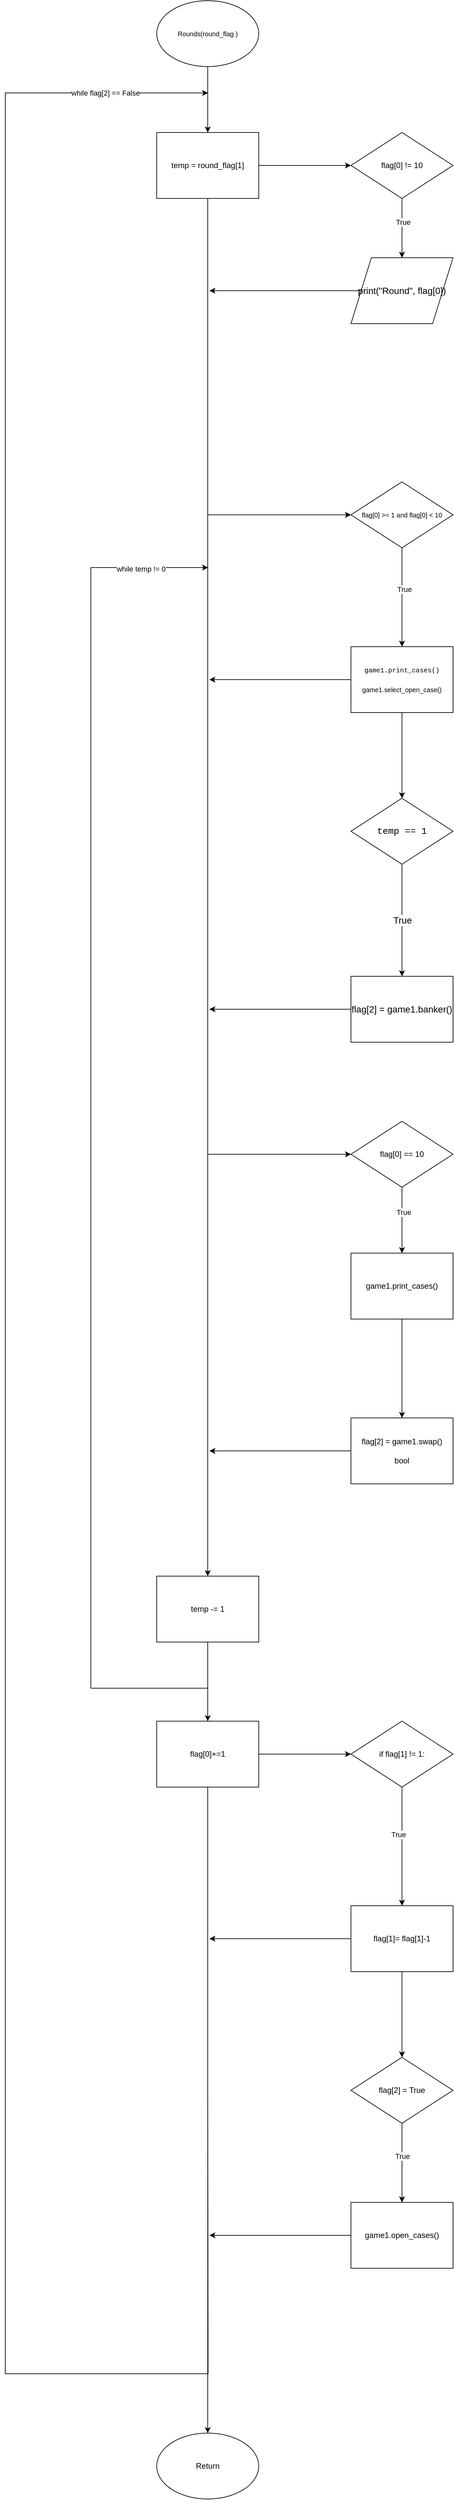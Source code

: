 <mxfile version="13.0.3" type="device" pages="2"><diagram id="3jxoy6iS4dwvD2irQZzM" name="Page-1"><mxGraphModel dx="2035" dy="4000" grid="1" gridSize="10" guides="1" tooltips="1" connect="1" arrows="1" fold="1" page="1" pageScale="1" pageWidth="850" pageHeight="1100" math="0" shadow="0"><root><mxCell id="0"/><mxCell id="1" parent="0"/><mxCell id="CICALkMFuTVagq9ihh2Z-42" style="edgeStyle=orthogonalEdgeStyle;rounded=0;orthogonalLoop=1;jettySize=auto;html=1;" parent="1" source="CICALkMFuTVagq9ihh2Z-16" target="CICALkMFuTVagq9ihh2Z-17" edge="1"><mxGeometry relative="1" as="geometry"/></mxCell><mxCell id="CICALkMFuTVagq9ihh2Z-16" value="&lt;span style=&quot;font-size: 10px&quot;&gt;Rounds(round_flag )&lt;/span&gt;" style="ellipse;whiteSpace=wrap;html=1;" parent="1" vertex="1"><mxGeometry x="-560" y="-850" width="155" height="100" as="geometry"/></mxCell><mxCell id="CICALkMFuTVagq9ihh2Z-21" style="edgeStyle=orthogonalEdgeStyle;rounded=0;orthogonalLoop=1;jettySize=auto;html=1;" parent="1" source="CICALkMFuTVagq9ihh2Z-17" target="CICALkMFuTVagq9ihh2Z-18" edge="1"><mxGeometry relative="1" as="geometry"/></mxCell><mxCell id="CICALkMFuTVagq9ihh2Z-28" style="edgeStyle=orthogonalEdgeStyle;rounded=0;orthogonalLoop=1;jettySize=auto;html=1;entryX=0;entryY=0.5;entryDx=0;entryDy=0;" parent="1" source="CICALkMFuTVagq9ihh2Z-17" target="CICALkMFuTVagq9ihh2Z-26" edge="1"><mxGeometry relative="1" as="geometry"><Array as="points"><mxPoint x="-482" y="-70"/></Array></mxGeometry></mxCell><mxCell id="cy9VQsBKVFYqEKa6TSPm-6" style="edgeStyle=orthogonalEdgeStyle;rounded=0;orthogonalLoop=1;jettySize=auto;html=1;entryX=0;entryY=0.5;entryDx=0;entryDy=0;" edge="1" parent="1" source="CICALkMFuTVagq9ihh2Z-17" target="cy9VQsBKVFYqEKa6TSPm-5"><mxGeometry relative="1" as="geometry"><mxPoint x="-480" y="900" as="targetPoint"/><Array as="points"><mxPoint x="-482" y="900"/></Array></mxGeometry></mxCell><mxCell id="cy9VQsBKVFYqEKa6TSPm-17" style="edgeStyle=orthogonalEdgeStyle;rounded=0;orthogonalLoop=1;jettySize=auto;html=1;entryX=0.5;entryY=0;entryDx=0;entryDy=0;" edge="1" parent="1" source="CICALkMFuTVagq9ihh2Z-17" target="cy9VQsBKVFYqEKa6TSPm-26"><mxGeometry relative="1" as="geometry"><mxPoint x="-482" y="1510" as="targetPoint"/><Array as="points"><mxPoint x="-483" y="1500"/></Array></mxGeometry></mxCell><mxCell id="CICALkMFuTVagq9ihh2Z-17" value="temp = round_flag[1]" style="rounded=0;whiteSpace=wrap;html=1;" parent="1" vertex="1"><mxGeometry x="-560" y="-650" width="155" height="100" as="geometry"/></mxCell><mxCell id="CICALkMFuTVagq9ihh2Z-20" style="edgeStyle=orthogonalEdgeStyle;rounded=0;orthogonalLoop=1;jettySize=auto;html=1;" parent="1" source="CICALkMFuTVagq9ihh2Z-18" target="CICALkMFuTVagq9ihh2Z-19" edge="1"><mxGeometry relative="1" as="geometry"/></mxCell><mxCell id="CICALkMFuTVagq9ihh2Z-29" value="True" style="edgeLabel;html=1;align=center;verticalAlign=middle;resizable=0;points=[];" parent="CICALkMFuTVagq9ihh2Z-20" vertex="1" connectable="0"><mxGeometry x="-0.2" y="1" relative="1" as="geometry"><mxPoint as="offset"/></mxGeometry></mxCell><mxCell id="CICALkMFuTVagq9ihh2Z-18" value="flag[0] != 10" style="rhombus;whiteSpace=wrap;html=1;flipV=1;" parent="1" vertex="1"><mxGeometry x="-265" y="-650" width="155" height="100" as="geometry"/></mxCell><mxCell id="CICALkMFuTVagq9ihh2Z-40" style="edgeStyle=orthogonalEdgeStyle;rounded=0;orthogonalLoop=1;jettySize=auto;html=1;" parent="1" source="CICALkMFuTVagq9ihh2Z-19" edge="1"><mxGeometry relative="1" as="geometry"><mxPoint x="-480" y="-410" as="targetPoint"/></mxGeometry></mxCell><mxCell id="CICALkMFuTVagq9ihh2Z-19" value="&lt;div style=&quot;font-size: 14px ; line-height: 21px&quot;&gt;print(&quot;Round&quot;, flag[0])&lt;/div&gt;" style="shape=parallelogram;perimeter=parallelogramPerimeter;whiteSpace=wrap;html=1;" parent="1" vertex="1"><mxGeometry x="-265" y="-460" width="155" height="100" as="geometry"/></mxCell><mxCell id="CICALkMFuTVagq9ihh2Z-34" style="edgeStyle=orthogonalEdgeStyle;rounded=0;orthogonalLoop=1;jettySize=auto;html=1;exitX=0.5;exitY=1;exitDx=0;exitDy=0;" parent="1" source="CICALkMFuTVagq9ihh2Z-26" target="CICALkMFuTVagq9ihh2Z-32" edge="1"><mxGeometry relative="1" as="geometry"/></mxCell><mxCell id="cy9VQsBKVFYqEKa6TSPm-4" value="True" style="edgeLabel;html=1;align=center;verticalAlign=middle;resizable=0;points=[];" vertex="1" connectable="0" parent="CICALkMFuTVagq9ihh2Z-34"><mxGeometry x="-0.16" y="3" relative="1" as="geometry"><mxPoint as="offset"/></mxGeometry></mxCell><mxCell id="CICALkMFuTVagq9ihh2Z-26" value="&lt;div style=&quot;line-height: 21px&quot;&gt;&lt;font style=&quot;font-size: 10px&quot;&gt;flag[0] &amp;gt;= 1 and flag[0] &amp;lt; 10&lt;/font&gt;&lt;/div&gt;" style="rhombus;whiteSpace=wrap;html=1;" parent="1" vertex="1"><mxGeometry x="-265" y="-120" width="155" height="100" as="geometry"/></mxCell><mxCell id="CICALkMFuTVagq9ihh2Z-41" value="&lt;font style=&quot;font-size: 14px&quot;&gt;True&lt;/font&gt;" style="edgeStyle=orthogonalEdgeStyle;rounded=0;orthogonalLoop=1;jettySize=auto;html=1;" parent="1" source="CICALkMFuTVagq9ihh2Z-31" target="CICALkMFuTVagq9ihh2Z-33" edge="1"><mxGeometry relative="1" as="geometry"/></mxCell><mxCell id="CICALkMFuTVagq9ihh2Z-31" value="&lt;div style=&quot;font-family: &amp;#34;menlo&amp;#34; , &amp;#34;monaco&amp;#34; , &amp;#34;courier new&amp;#34; , monospace ; font-size: 14px ; line-height: 21px&quot;&gt;temp == &lt;span&gt;1&lt;/span&gt;&lt;/div&gt;" style="rhombus;whiteSpace=wrap;html=1;aspect=fixed;flipV=1;" parent="1" vertex="1"><mxGeometry x="-265" y="360" width="155" height="100" as="geometry"/></mxCell><mxCell id="CICALkMFuTVagq9ihh2Z-43" style="edgeStyle=orthogonalEdgeStyle;rounded=0;orthogonalLoop=1;jettySize=auto;html=1;entryX=0.5;entryY=0;entryDx=0;entryDy=0;" parent="1" source="CICALkMFuTVagq9ihh2Z-32" target="CICALkMFuTVagq9ihh2Z-31" edge="1"><mxGeometry relative="1" as="geometry"/></mxCell><mxCell id="cy9VQsBKVFYqEKa6TSPm-10" style="edgeStyle=orthogonalEdgeStyle;rounded=0;orthogonalLoop=1;jettySize=auto;html=1;" edge="1" parent="1" source="CICALkMFuTVagq9ihh2Z-32"><mxGeometry relative="1" as="geometry"><mxPoint x="-480" y="180" as="targetPoint"/></mxGeometry></mxCell><mxCell id="CICALkMFuTVagq9ihh2Z-32" value="&lt;div style=&quot;font-family: &amp;#34;menlo&amp;#34; , &amp;#34;monaco&amp;#34; , &amp;#34;courier new&amp;#34; , monospace&quot;&gt;&lt;font style=&quot;font-size: 10px&quot;&gt;game1.print_cases()&lt;/font&gt;&lt;/div&gt;&lt;div style=&quot;font-family: &amp;#34;menlo&amp;#34; , &amp;#34;monaco&amp;#34; , &amp;#34;courier new&amp;#34; , monospace&quot;&gt;&lt;font style=&quot;font-size: 12px&quot;&gt;&lt;br&gt;&lt;/font&gt;&lt;/div&gt;&lt;div&gt;&lt;font style=&quot;font-size: 10px&quot;&gt;game1.select_open_case()&lt;/font&gt;&lt;/div&gt;" style="rounded=0;whiteSpace=wrap;html=1;aspect=fixed;direction=west;" parent="1" vertex="1"><mxGeometry x="-265" y="130" width="155" height="100" as="geometry"/></mxCell><mxCell id="cy9VQsBKVFYqEKa6TSPm-7" style="edgeStyle=orthogonalEdgeStyle;rounded=0;orthogonalLoop=1;jettySize=auto;html=1;" edge="1" parent="1" source="CICALkMFuTVagq9ihh2Z-33"><mxGeometry relative="1" as="geometry"><mxPoint x="-480" y="680" as="targetPoint"/></mxGeometry></mxCell><mxCell id="CICALkMFuTVagq9ihh2Z-33" value="&lt;div style=&quot;font-size: 14px ; line-height: 21px&quot;&gt;flag[2] = game1.banker()&lt;/div&gt;" style="rounded=0;whiteSpace=wrap;html=1;aspect=fixed;" parent="1" vertex="1"><mxGeometry x="-265" y="630" width="155" height="100" as="geometry"/></mxCell><mxCell id="cy9VQsBKVFYqEKa6TSPm-14" style="edgeStyle=orthogonalEdgeStyle;rounded=0;orthogonalLoop=1;jettySize=auto;html=1;entryX=0.5;entryY=0;entryDx=0;entryDy=0;" edge="1" parent="1" source="cy9VQsBKVFYqEKa6TSPm-5" target="cy9VQsBKVFYqEKa6TSPm-11"><mxGeometry relative="1" as="geometry"/></mxCell><mxCell id="cy9VQsBKVFYqEKa6TSPm-27" value="True" style="edgeLabel;html=1;align=center;verticalAlign=middle;resizable=0;points=[];" vertex="1" connectable="0" parent="cy9VQsBKVFYqEKa6TSPm-14"><mxGeometry x="-0.252" y="2" relative="1" as="geometry"><mxPoint as="offset"/></mxGeometry></mxCell><mxCell id="cy9VQsBKVFYqEKa6TSPm-5" value="flag[0] == 10" style="rhombus;whiteSpace=wrap;html=1;" vertex="1" parent="1"><mxGeometry x="-265" y="850" width="155" height="100" as="geometry"/></mxCell><mxCell id="cy9VQsBKVFYqEKa6TSPm-13" value="" style="edgeStyle=orthogonalEdgeStyle;rounded=0;orthogonalLoop=1;jettySize=auto;html=1;" edge="1" parent="1" source="cy9VQsBKVFYqEKa6TSPm-11" target="cy9VQsBKVFYqEKa6TSPm-12"><mxGeometry relative="1" as="geometry"/></mxCell><mxCell id="cy9VQsBKVFYqEKa6TSPm-11" value="game1.print_cases()" style="rounded=0;whiteSpace=wrap;html=1;" vertex="1" parent="1"><mxGeometry x="-265" y="1050" width="155" height="100" as="geometry"/></mxCell><mxCell id="cy9VQsBKVFYqEKa6TSPm-25" style="edgeStyle=orthogonalEdgeStyle;rounded=0;orthogonalLoop=1;jettySize=auto;html=1;" edge="1" parent="1" source="cy9VQsBKVFYqEKa6TSPm-12"><mxGeometry relative="1" as="geometry"><mxPoint x="-480" y="1350" as="targetPoint"/></mxGeometry></mxCell><mxCell id="cy9VQsBKVFYqEKa6TSPm-12" value="flag[2] = game1.swap()&lt;br&gt;&lt;br&gt;bool" style="rounded=0;whiteSpace=wrap;html=1;" vertex="1" parent="1"><mxGeometry x="-265" y="1300" width="155" height="100" as="geometry"/></mxCell><mxCell id="cy9VQsBKVFYqEKa6TSPm-29" value="" style="edgeStyle=orthogonalEdgeStyle;rounded=0;orthogonalLoop=1;jettySize=auto;html=1;" edge="1" parent="1" source="cy9VQsBKVFYqEKa6TSPm-26" target="cy9VQsBKVFYqEKa6TSPm-28"><mxGeometry relative="1" as="geometry"/></mxCell><mxCell id="cy9VQsBKVFYqEKa6TSPm-59" style="edgeStyle=orthogonalEdgeStyle;rounded=0;orthogonalLoop=1;jettySize=auto;html=1;exitX=0.5;exitY=1;exitDx=0;exitDy=0;" edge="1" parent="1" source="cy9VQsBKVFYqEKa6TSPm-26"><mxGeometry relative="1" as="geometry"><mxPoint x="-482" y="10" as="targetPoint"/><Array as="points"><mxPoint x="-482" y="1710"/><mxPoint x="-660" y="1710"/><mxPoint x="-660" y="10"/></Array></mxGeometry></mxCell><mxCell id="cy9VQsBKVFYqEKa6TSPm-63" value="while temp != 0" style="edgeLabel;html=1;align=center;verticalAlign=middle;resizable=0;points=[];" vertex="1" connectable="0" parent="cy9VQsBKVFYqEKa6TSPm-59"><mxGeometry x="0.904" y="-2" relative="1" as="geometry"><mxPoint as="offset"/></mxGeometry></mxCell><mxCell id="cy9VQsBKVFYqEKa6TSPm-26" value="temp -= 1" style="rounded=0;whiteSpace=wrap;html=1;" vertex="1" parent="1"><mxGeometry x="-560" y="1540" width="155" height="100" as="geometry"/></mxCell><mxCell id="cy9VQsBKVFYqEKa6TSPm-37" style="edgeStyle=orthogonalEdgeStyle;rounded=0;orthogonalLoop=1;jettySize=auto;html=1;" edge="1" parent="1" source="cy9VQsBKVFYqEKa6TSPm-28" target="cy9VQsBKVFYqEKa6TSPm-34"><mxGeometry relative="1" as="geometry"/></mxCell><mxCell id="cy9VQsBKVFYqEKa6TSPm-42" style="edgeStyle=orthogonalEdgeStyle;rounded=0;orthogonalLoop=1;jettySize=auto;html=1;entryX=0.5;entryY=0;entryDx=0;entryDy=0;" edge="1" parent="1" source="cy9VQsBKVFYqEKa6TSPm-28" target="cy9VQsBKVFYqEKa6TSPm-46"><mxGeometry relative="1" as="geometry"><mxPoint x="-482" y="2830" as="targetPoint"/></mxGeometry></mxCell><mxCell id="cy9VQsBKVFYqEKa6TSPm-60" value="" style="edgeStyle=orthogonalEdgeStyle;rounded=0;orthogonalLoop=1;jettySize=auto;html=1;" edge="1" parent="1" source="cy9VQsBKVFYqEKa6TSPm-28"><mxGeometry x="0.002" y="-20" relative="1" as="geometry"><mxPoint x="-482" y="-710" as="targetPoint"/><Array as="points"><mxPoint x="-482" y="2295"/><mxPoint x="-482" y="2750"/><mxPoint x="-790" y="2750"/><mxPoint x="-790" y="-710"/><mxPoint x="-672" y="-710"/></Array><mxPoint as="offset"/></mxGeometry></mxCell><mxCell id="cy9VQsBKVFYqEKa6TSPm-66" value="while flag[2] == False" style="edgeLabel;html=1;align=center;verticalAlign=middle;resizable=0;points=[];" vertex="1" connectable="0" parent="cy9VQsBKVFYqEKa6TSPm-60"><mxGeometry x="0.937" relative="1" as="geometry"><mxPoint as="offset"/></mxGeometry></mxCell><mxCell id="cy9VQsBKVFYqEKa6TSPm-28" value="flag[0]+=1" style="rounded=0;whiteSpace=wrap;html=1;" vertex="1" parent="1"><mxGeometry x="-560" y="1760" width="155" height="100" as="geometry"/></mxCell><mxCell id="cy9VQsBKVFYqEKa6TSPm-36" style="edgeStyle=orthogonalEdgeStyle;rounded=0;orthogonalLoop=1;jettySize=auto;html=1;entryX=0.5;entryY=0;entryDx=0;entryDy=0;" edge="1" parent="1" source="cy9VQsBKVFYqEKa6TSPm-34" target="cy9VQsBKVFYqEKa6TSPm-35"><mxGeometry relative="1" as="geometry"/></mxCell><mxCell id="cy9VQsBKVFYqEKa6TSPm-47" value="True" style="edgeLabel;html=1;align=center;verticalAlign=middle;resizable=0;points=[];" vertex="1" connectable="0" parent="cy9VQsBKVFYqEKa6TSPm-36"><mxGeometry x="-0.2" y="-6" relative="1" as="geometry"><mxPoint as="offset"/></mxGeometry></mxCell><mxCell id="cy9VQsBKVFYqEKa6TSPm-34" value="if flag[1] != 1:" style="rhombus;whiteSpace=wrap;html=1;" vertex="1" parent="1"><mxGeometry x="-265" y="1760" width="155" height="100" as="geometry"/></mxCell><mxCell id="cy9VQsBKVFYqEKa6TSPm-40" style="edgeStyle=orthogonalEdgeStyle;rounded=0;orthogonalLoop=1;jettySize=auto;html=1;entryX=0.5;entryY=0;entryDx=0;entryDy=0;" edge="1" parent="1" source="cy9VQsBKVFYqEKa6TSPm-35" target="cy9VQsBKVFYqEKa6TSPm-38"><mxGeometry relative="1" as="geometry"/></mxCell><mxCell id="cy9VQsBKVFYqEKa6TSPm-43" style="edgeStyle=orthogonalEdgeStyle;rounded=0;orthogonalLoop=1;jettySize=auto;html=1;" edge="1" parent="1" source="cy9VQsBKVFYqEKa6TSPm-35"><mxGeometry relative="1" as="geometry"><mxPoint x="-480" y="2090" as="targetPoint"/></mxGeometry></mxCell><mxCell id="cy9VQsBKVFYqEKa6TSPm-35" value="flag[1]= flag[1]-1" style="rounded=0;whiteSpace=wrap;html=1;" vertex="1" parent="1"><mxGeometry x="-265" y="2040" width="155" height="100" as="geometry"/></mxCell><mxCell id="cy9VQsBKVFYqEKa6TSPm-41" style="edgeStyle=orthogonalEdgeStyle;rounded=0;orthogonalLoop=1;jettySize=auto;html=1;entryX=0.5;entryY=0;entryDx=0;entryDy=0;" edge="1" parent="1" source="cy9VQsBKVFYqEKa6TSPm-38" target="cy9VQsBKVFYqEKa6TSPm-39"><mxGeometry relative="1" as="geometry"/></mxCell><mxCell id="cy9VQsBKVFYqEKa6TSPm-48" value="True" style="edgeLabel;html=1;align=center;verticalAlign=middle;resizable=0;points=[];" vertex="1" connectable="0" parent="cy9VQsBKVFYqEKa6TSPm-41"><mxGeometry x="-0.167" relative="1" as="geometry"><mxPoint as="offset"/></mxGeometry></mxCell><mxCell id="cy9VQsBKVFYqEKa6TSPm-38" value="flag[2] = True" style="rhombus;whiteSpace=wrap;html=1;" vertex="1" parent="1"><mxGeometry x="-265" y="2270" width="155" height="100" as="geometry"/></mxCell><mxCell id="cy9VQsBKVFYqEKa6TSPm-45" style="edgeStyle=orthogonalEdgeStyle;rounded=0;orthogonalLoop=1;jettySize=auto;html=1;" edge="1" parent="1" source="cy9VQsBKVFYqEKa6TSPm-39"><mxGeometry relative="1" as="geometry"><mxPoint x="-480" y="2540" as="targetPoint"/></mxGeometry></mxCell><mxCell id="cy9VQsBKVFYqEKa6TSPm-39" value="game1.open_cases()" style="rounded=0;whiteSpace=wrap;html=1;" vertex="1" parent="1"><mxGeometry x="-265" y="2490" width="155" height="100" as="geometry"/></mxCell><mxCell id="cy9VQsBKVFYqEKa6TSPm-46" value="Return" style="ellipse;whiteSpace=wrap;html=1;" vertex="1" parent="1"><mxGeometry x="-560" y="2840" width="155" height="100" as="geometry"/></mxCell></root></mxGraphModel></diagram><diagram id="SXOXkHqcHxi4B8R5ieOt" name="Page-2"><mxGraphModel dx="237" dy="1680" grid="1" gridSize="10" guides="1" tooltips="1" connect="1" arrows="1" fold="1" page="1" pageScale="1" pageWidth="850" pageHeight="1100" math="0" shadow="0"><root><mxCell id="iSaEPI11QMTHotIpeFMv-0"/><mxCell id="iSaEPI11QMTHotIpeFMv-1" parent="iSaEPI11QMTHotIpeFMv-0"/><mxCell id="iSaEPI11QMTHotIpeFMv-2" style="edgeStyle=orthogonalEdgeStyle;rounded=0;orthogonalLoop=1;jettySize=auto;html=1;entryX=0.5;entryY=0;entryDx=0;entryDy=0;" edge="1" parent="iSaEPI11QMTHotIpeFMv-1" source="iSaEPI11QMTHotIpeFMv-3" target="iSaEPI11QMTHotIpeFMv-9"><mxGeometry relative="1" as="geometry"/></mxCell><mxCell id="iSaEPI11QMTHotIpeFMv-3" value="Ask guest's name and case number (1-26)" style="rounded=0;whiteSpace=wrap;html=1;" vertex="1" parent="iSaEPI11QMTHotIpeFMv-1"><mxGeometry x="300" y="-520" width="155" height="100" as="geometry"/></mxCell><mxCell id="iSaEPI11QMTHotIpeFMv-4" style="edgeStyle=orthogonalEdgeStyle;rounded=0;orthogonalLoop=1;jettySize=auto;html=1;" edge="1" parent="iSaEPI11QMTHotIpeFMv-1" source="iSaEPI11QMTHotIpeFMv-5" target="iSaEPI11QMTHotIpeFMv-3"><mxGeometry relative="1" as="geometry"/></mxCell><mxCell id="iSaEPI11QMTHotIpeFMv-5" value="&lt;div&gt;Declare&lt;/div&gt;&lt;div&gt;guest_name&lt;/div&gt;&lt;div&gt;guest_case&lt;/div&gt;&lt;div&gt;&lt;br&gt;&lt;/div&gt;" style="rounded=0;whiteSpace=wrap;html=1;" vertex="1" parent="iSaEPI11QMTHotIpeFMv-1"><mxGeometry x="300" y="-680" width="155" height="100" as="geometry"/></mxCell><mxCell id="iSaEPI11QMTHotIpeFMv-6" style="edgeStyle=orthogonalEdgeStyle;rounded=0;orthogonalLoop=1;jettySize=auto;html=1;" edge="1" parent="iSaEPI11QMTHotIpeFMv-1" source="iSaEPI11QMTHotIpeFMv-7" target="iSaEPI11QMTHotIpeFMv-13"><mxGeometry relative="1" as="geometry"/></mxCell><mxCell id="iSaEPI11QMTHotIpeFMv-7" value="Remove Guest's case from selection" style="rounded=0;whiteSpace=wrap;html=1;" vertex="1" parent="iSaEPI11QMTHotIpeFMv-1"><mxGeometry x="300" y="40" width="155" height="100" as="geometry"/></mxCell><mxCell id="iSaEPI11QMTHotIpeFMv-8" style="edgeStyle=orthogonalEdgeStyle;rounded=0;orthogonalLoop=1;jettySize=auto;html=1;" edge="1" parent="iSaEPI11QMTHotIpeFMv-1" source="iSaEPI11QMTHotIpeFMv-9" target="iSaEPI11QMTHotIpeFMv-18"><mxGeometry relative="1" as="geometry"/></mxCell><mxCell id="iSaEPI11QMTHotIpeFMv-9" value="&lt;div&gt;input&lt;/div&gt;&lt;div&gt;guest_name&lt;/div&gt;&lt;div&gt;guest_case&lt;/div&gt;" style="shape=parallelogram;perimeter=parallelogramPerimeter;whiteSpace=wrap;html=1;" vertex="1" parent="iSaEPI11QMTHotIpeFMv-1"><mxGeometry x="300" y="-320" width="155" height="100" as="geometry"/></mxCell><mxCell id="iSaEPI11QMTHotIpeFMv-10" style="edgeStyle=orthogonalEdgeStyle;rounded=0;orthogonalLoop=1;jettySize=auto;html=1;entryX=0.5;entryY=0;entryDx=0;entryDy=0;" edge="1" parent="iSaEPI11QMTHotIpeFMv-1" source="iSaEPI11QMTHotIpeFMv-11" target="iSaEPI11QMTHotIpeFMv-16"><mxGeometry relative="1" as="geometry"/></mxCell><mxCell id="iSaEPI11QMTHotIpeFMv-11" value="&lt;font style=&quot;font-size: 10px&quot;&gt;Rounds(round_flag )&lt;/font&gt;" style="shape=process;whiteSpace=wrap;html=1;backgroundOutline=1;" vertex="1" parent="iSaEPI11QMTHotIpeFMv-1"><mxGeometry x="300" y="390" width="155" height="100" as="geometry"/></mxCell><mxCell id="iSaEPI11QMTHotIpeFMv-12" style="edgeStyle=orthogonalEdgeStyle;rounded=0;orthogonalLoop=1;jettySize=auto;html=1;entryX=0.5;entryY=0;entryDx=0;entryDy=0;" edge="1" parent="iSaEPI11QMTHotIpeFMv-1" source="iSaEPI11QMTHotIpeFMv-13" target="iSaEPI11QMTHotIpeFMv-11"><mxGeometry relative="1" as="geometry"/></mxCell><mxCell id="iSaEPI11QMTHotIpeFMv-13" value="round_flag = [1, 6, False]" style="rounded=0;whiteSpace=wrap;html=1;" vertex="1" parent="iSaEPI11QMTHotIpeFMv-1"><mxGeometry x="300" y="220" width="155" height="100" as="geometry"/></mxCell><mxCell id="iSaEPI11QMTHotIpeFMv-14" value="index 0 is the round number&lt;br&gt;&lt;br&gt;index 1 are the number of cases to be open in the round&lt;br&gt;&lt;br&gt;index 2 is a bool for when the we reach the last round (10) or the guest takrs the bamker's offer." style="text;html=1;strokeColor=none;fillColor=none;align=center;verticalAlign=middle;whiteSpace=wrap;rounded=0;" vertex="1" parent="iSaEPI11QMTHotIpeFMv-1"><mxGeometry x="590" y="10" width="320" height="110" as="geometry"/></mxCell><mxCell id="iSaEPI11QMTHotIpeFMv-15" value="" style="endArrow=none;html=1;exitX=1;exitY=0.5;exitDx=0;exitDy=0;" edge="1" parent="iSaEPI11QMTHotIpeFMv-1" source="iSaEPI11QMTHotIpeFMv-13" target="iSaEPI11QMTHotIpeFMv-14"><mxGeometry width="50" height="50" relative="1" as="geometry"><mxPoint x="570" y="130" as="sourcePoint"/><mxPoint x="620" y="80" as="targetPoint"/></mxGeometry></mxCell><mxCell id="iSaEPI11QMTHotIpeFMv-16" value="End" style="ellipse;whiteSpace=wrap;html=1;" vertex="1" parent="iSaEPI11QMTHotIpeFMv-1"><mxGeometry x="300" y="580" width="155" height="100" as="geometry"/></mxCell><mxCell id="iSaEPI11QMTHotIpeFMv-17" style="edgeStyle=orthogonalEdgeStyle;rounded=0;orthogonalLoop=1;jettySize=auto;html=1;" edge="1" parent="iSaEPI11QMTHotIpeFMv-1" source="iSaEPI11QMTHotIpeFMv-18" target="iSaEPI11QMTHotIpeFMv-7"><mxGeometry relative="1" as="geometry"/></mxCell><mxCell id="iSaEPI11QMTHotIpeFMv-18" value="&lt;div style=&quot;line-height: 21px&quot;&gt;&lt;font style=&quot;font-size: 11px&quot;&gt;game1 = deal_or_no(guest_case, guest_name)&lt;/font&gt;&lt;/div&gt;" style="rounded=0;whiteSpace=wrap;html=1;" vertex="1" parent="iSaEPI11QMTHotIpeFMv-1"><mxGeometry x="300" y="-140" width="155" height="100" as="geometry"/></mxCell><mxCell id="iSaEPI11QMTHotIpeFMv-19" style="edgeStyle=orthogonalEdgeStyle;rounded=0;orthogonalLoop=1;jettySize=auto;html=1;entryX=0.5;entryY=0;entryDx=0;entryDy=0;" edge="1" parent="iSaEPI11QMTHotIpeFMv-1" source="iSaEPI11QMTHotIpeFMv-20" target="iSaEPI11QMTHotIpeFMv-5"><mxGeometry relative="1" as="geometry"/></mxCell><mxCell id="iSaEPI11QMTHotIpeFMv-20" value="&lt;span&gt;Start&lt;/span&gt;" style="ellipse;whiteSpace=wrap;html=1;rounded=0;" vertex="1" parent="iSaEPI11QMTHotIpeFMv-1"><mxGeometry x="300" y="-850" width="155" height="100" as="geometry"/></mxCell></root></mxGraphModel></diagram></mxfile>